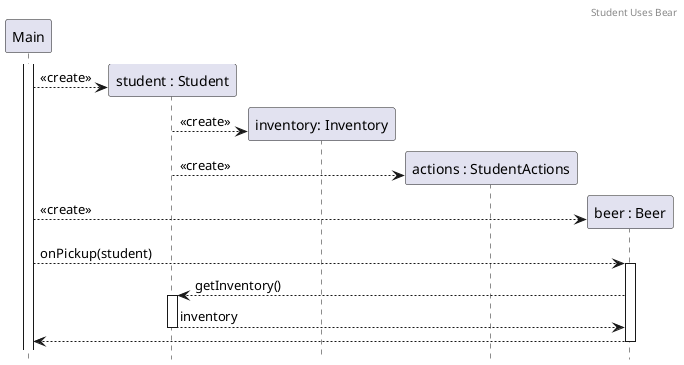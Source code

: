 @startuml StudentUsesBear
header Student Uses Bear
hide footbox

participant main as "Main"
activate main
create student as "student : Student"
main --> student : <<create>>
create inventory as "inventory: Inventory"
student --> inventory : <<create>>
create actions as "actions : StudentActions"
student --> actions : <<create>>
create beer as "beer : Beer"
main --> beer : <<create>>

main --> beer ++: onPickup(student)
beer --> student ++: getInventory()
return inventory
return 


@enduml